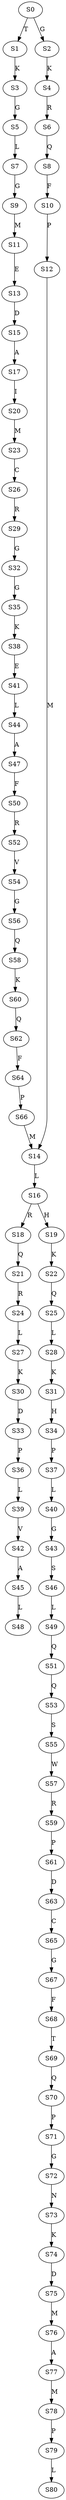 strict digraph  {
	S0 -> S1 [ label = T ];
	S0 -> S2 [ label = G ];
	S1 -> S3 [ label = K ];
	S2 -> S4 [ label = K ];
	S3 -> S5 [ label = G ];
	S4 -> S6 [ label = R ];
	S5 -> S7 [ label = L ];
	S6 -> S8 [ label = Q ];
	S7 -> S9 [ label = G ];
	S8 -> S10 [ label = F ];
	S9 -> S11 [ label = M ];
	S10 -> S12 [ label = P ];
	S11 -> S13 [ label = E ];
	S12 -> S14 [ label = M ];
	S13 -> S15 [ label = D ];
	S14 -> S16 [ label = L ];
	S15 -> S17 [ label = A ];
	S16 -> S18 [ label = R ];
	S16 -> S19 [ label = H ];
	S17 -> S20 [ label = I ];
	S18 -> S21 [ label = Q ];
	S19 -> S22 [ label = K ];
	S20 -> S23 [ label = M ];
	S21 -> S24 [ label = R ];
	S22 -> S25 [ label = Q ];
	S23 -> S26 [ label = C ];
	S24 -> S27 [ label = L ];
	S25 -> S28 [ label = L ];
	S26 -> S29 [ label = R ];
	S27 -> S30 [ label = K ];
	S28 -> S31 [ label = K ];
	S29 -> S32 [ label = G ];
	S30 -> S33 [ label = D ];
	S31 -> S34 [ label = H ];
	S32 -> S35 [ label = G ];
	S33 -> S36 [ label = P ];
	S34 -> S37 [ label = P ];
	S35 -> S38 [ label = K ];
	S36 -> S39 [ label = L ];
	S37 -> S40 [ label = L ];
	S38 -> S41 [ label = E ];
	S39 -> S42 [ label = V ];
	S40 -> S43 [ label = G ];
	S41 -> S44 [ label = L ];
	S42 -> S45 [ label = A ];
	S43 -> S46 [ label = S ];
	S44 -> S47 [ label = A ];
	S45 -> S48 [ label = L ];
	S46 -> S49 [ label = L ];
	S47 -> S50 [ label = F ];
	S49 -> S51 [ label = Q ];
	S50 -> S52 [ label = R ];
	S51 -> S53 [ label = Q ];
	S52 -> S54 [ label = V ];
	S53 -> S55 [ label = S ];
	S54 -> S56 [ label = G ];
	S55 -> S57 [ label = W ];
	S56 -> S58 [ label = Q ];
	S57 -> S59 [ label = R ];
	S58 -> S60 [ label = K ];
	S59 -> S61 [ label = P ];
	S60 -> S62 [ label = Q ];
	S61 -> S63 [ label = D ];
	S62 -> S64 [ label = F ];
	S63 -> S65 [ label = C ];
	S64 -> S66 [ label = P ];
	S65 -> S67 [ label = G ];
	S66 -> S14 [ label = M ];
	S67 -> S68 [ label = F ];
	S68 -> S69 [ label = T ];
	S69 -> S70 [ label = Q ];
	S70 -> S71 [ label = P ];
	S71 -> S72 [ label = G ];
	S72 -> S73 [ label = N ];
	S73 -> S74 [ label = K ];
	S74 -> S75 [ label = D ];
	S75 -> S76 [ label = M ];
	S76 -> S77 [ label = A ];
	S77 -> S78 [ label = M ];
	S78 -> S79 [ label = P ];
	S79 -> S80 [ label = L ];
}

